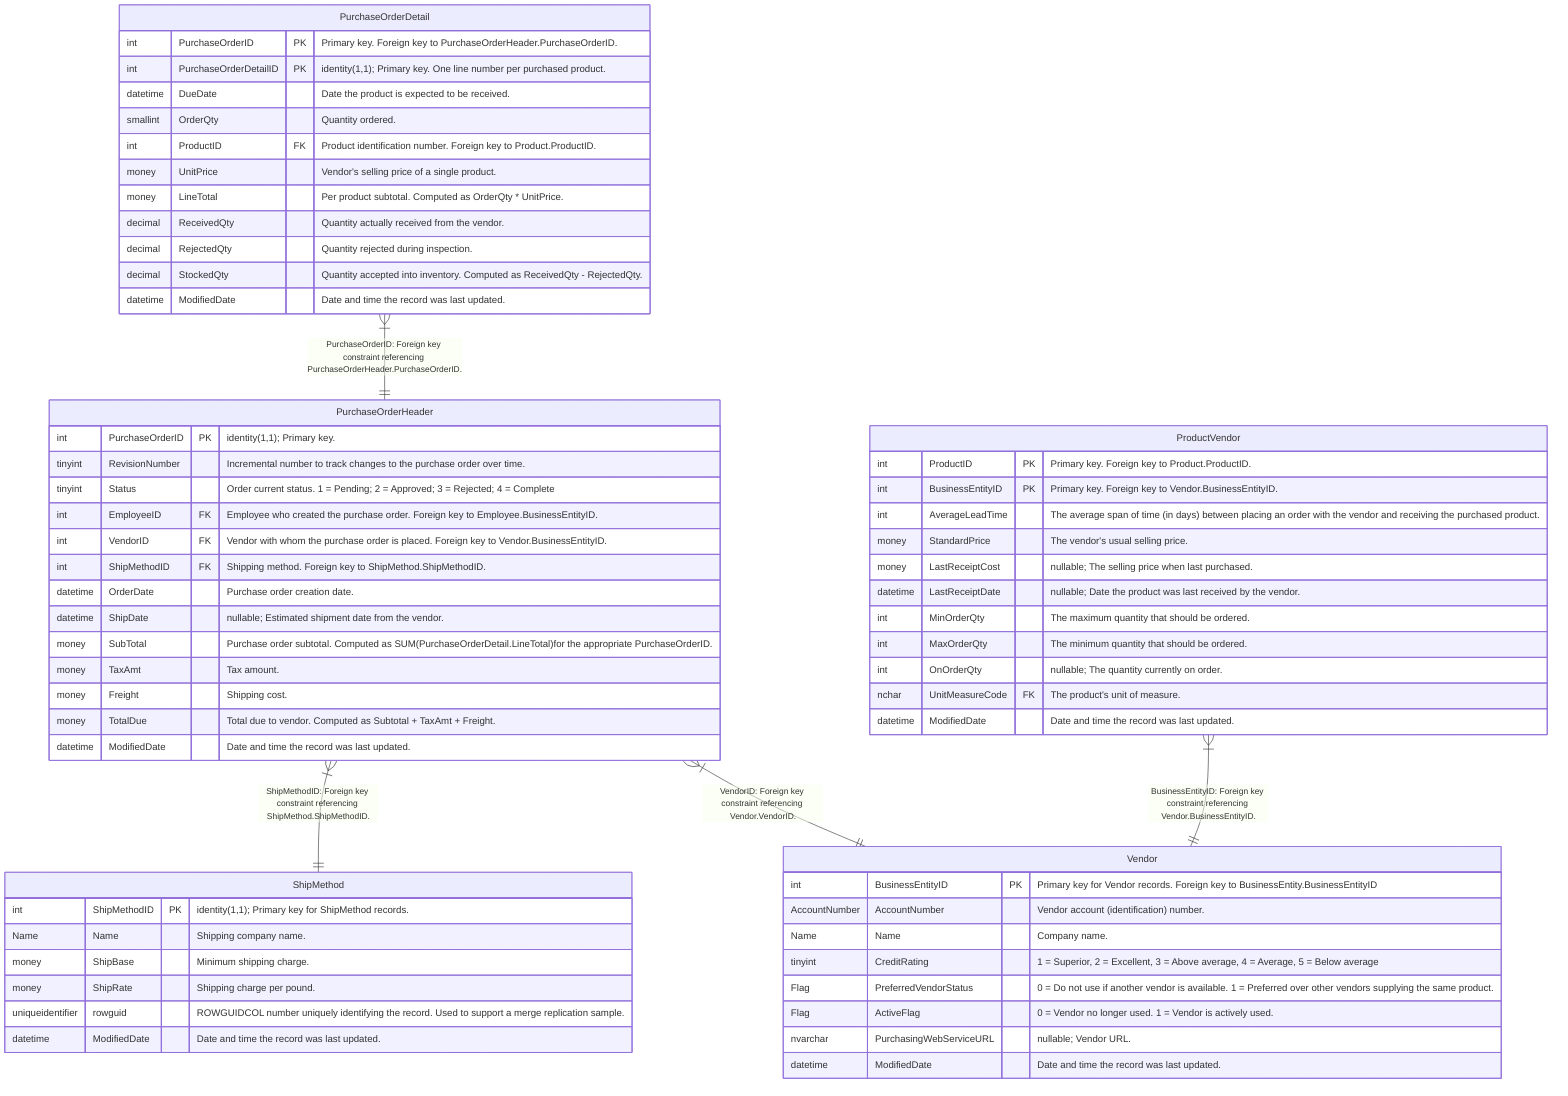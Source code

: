 erDiagram
ProductVendor {
	int ProductID PK "Primary key. Foreign key to Product.ProductID."
	int BusinessEntityID PK "Primary key. Foreign key to Vendor.BusinessEntityID."
	int AverageLeadTime "The average span of time (in days) between placing an order with the vendor and receiving the purchased product."
	money StandardPrice "The vendor's usual selling price."
	money LastReceiptCost "nullable; The selling price when last purchased."
	datetime LastReceiptDate "nullable; Date the product was last received by the vendor."
	int MinOrderQty "The maximum quantity that should be ordered."
	int MaxOrderQty "The minimum quantity that should be ordered."
	int OnOrderQty "nullable; The quantity currently on order."
	nchar UnitMeasureCode FK "The product's unit of measure."
	datetime ModifiedDate "Date and time the record was last updated."
}
PurchaseOrderDetail {
	int PurchaseOrderID PK "Primary key. Foreign key to PurchaseOrderHeader.PurchaseOrderID."
	int PurchaseOrderDetailID PK "identity(1,1); Primary key. One line number per purchased product."
	datetime DueDate "Date the product is expected to be received."
	smallint OrderQty "Quantity ordered."
	int ProductID FK "Product identification number. Foreign key to Product.ProductID."
	money UnitPrice "Vendor's selling price of a single product."
	money LineTotal "Per product subtotal. Computed as OrderQty * UnitPrice."
	decimal ReceivedQty "Quantity actually received from the vendor."
	decimal RejectedQty "Quantity rejected during inspection."
	decimal StockedQty "Quantity accepted into inventory. Computed as ReceivedQty - RejectedQty."
	datetime ModifiedDate "Date and time the record was last updated."
}
PurchaseOrderHeader {
	int PurchaseOrderID PK "identity(1,1); Primary key."
	tinyint RevisionNumber "Incremental number to track changes to the purchase order over time."
	tinyint Status "Order current status. 1 = Pending; 2 = Approved; 3 = Rejected; 4 = Complete"
	int EmployeeID FK "Employee who created the purchase order. Foreign key to Employee.BusinessEntityID."
	int VendorID FK "Vendor with whom the purchase order is placed. Foreign key to Vendor.BusinessEntityID."
	int ShipMethodID FK "Shipping method. Foreign key to ShipMethod.ShipMethodID."
	datetime OrderDate "Purchase order creation date."
	datetime ShipDate "nullable; Estimated shipment date from the vendor."
	money SubTotal "Purchase order subtotal. Computed as SUM(PurchaseOrderDetail.LineTotal)for the appropriate PurchaseOrderID."
	money TaxAmt "Tax amount."
	money Freight "Shipping cost."
	money TotalDue "Total due to vendor. Computed as Subtotal + TaxAmt + Freight."
	datetime ModifiedDate "Date and time the record was last updated."
}
ShipMethod {
	int ShipMethodID PK "identity(1,1); Primary key for ShipMethod records."
	Name Name "Shipping company name."
	money ShipBase "Minimum shipping charge."
	money ShipRate "Shipping charge per pound."
	uniqueidentifier rowguid "ROWGUIDCOL number uniquely identifying the record. Used to support a merge replication sample."
	datetime ModifiedDate "Date and time the record was last updated."
}
Vendor {
	int BusinessEntityID PK "Primary key for Vendor records.  Foreign key to BusinessEntity.BusinessEntityID"
	AccountNumber AccountNumber "Vendor account (identification) number."
	Name Name "Company name."
	tinyint CreditRating "1 = Superior, 2 = Excellent, 3 = Above average, 4 = Average, 5 = Below average"
	Flag PreferredVendorStatus "0 = Do not use if another vendor is available. 1 = Preferred over other vendors supplying the same product."
	Flag ActiveFlag "0 = Vendor no longer used. 1 = Vendor is actively used."
	nvarchar PurchasingWebServiceURL "nullable; Vendor URL."
	datetime ModifiedDate "Date and time the record was last updated."
}
ProductVendor }|--|| Vendor : "BusinessEntityID: Foreign key constraint referencing Vendor.BusinessEntityID."
PurchaseOrderDetail }|--|| PurchaseOrderHeader : "PurchaseOrderID: Foreign key constraint referencing PurchaseOrderHeader.PurchaseOrderID."
PurchaseOrderHeader }|--|| ShipMethod : "ShipMethodID: Foreign key constraint referencing ShipMethod.ShipMethodID."
PurchaseOrderHeader }|--|| Vendor : "VendorID: Foreign key constraint referencing Vendor.VendorID."